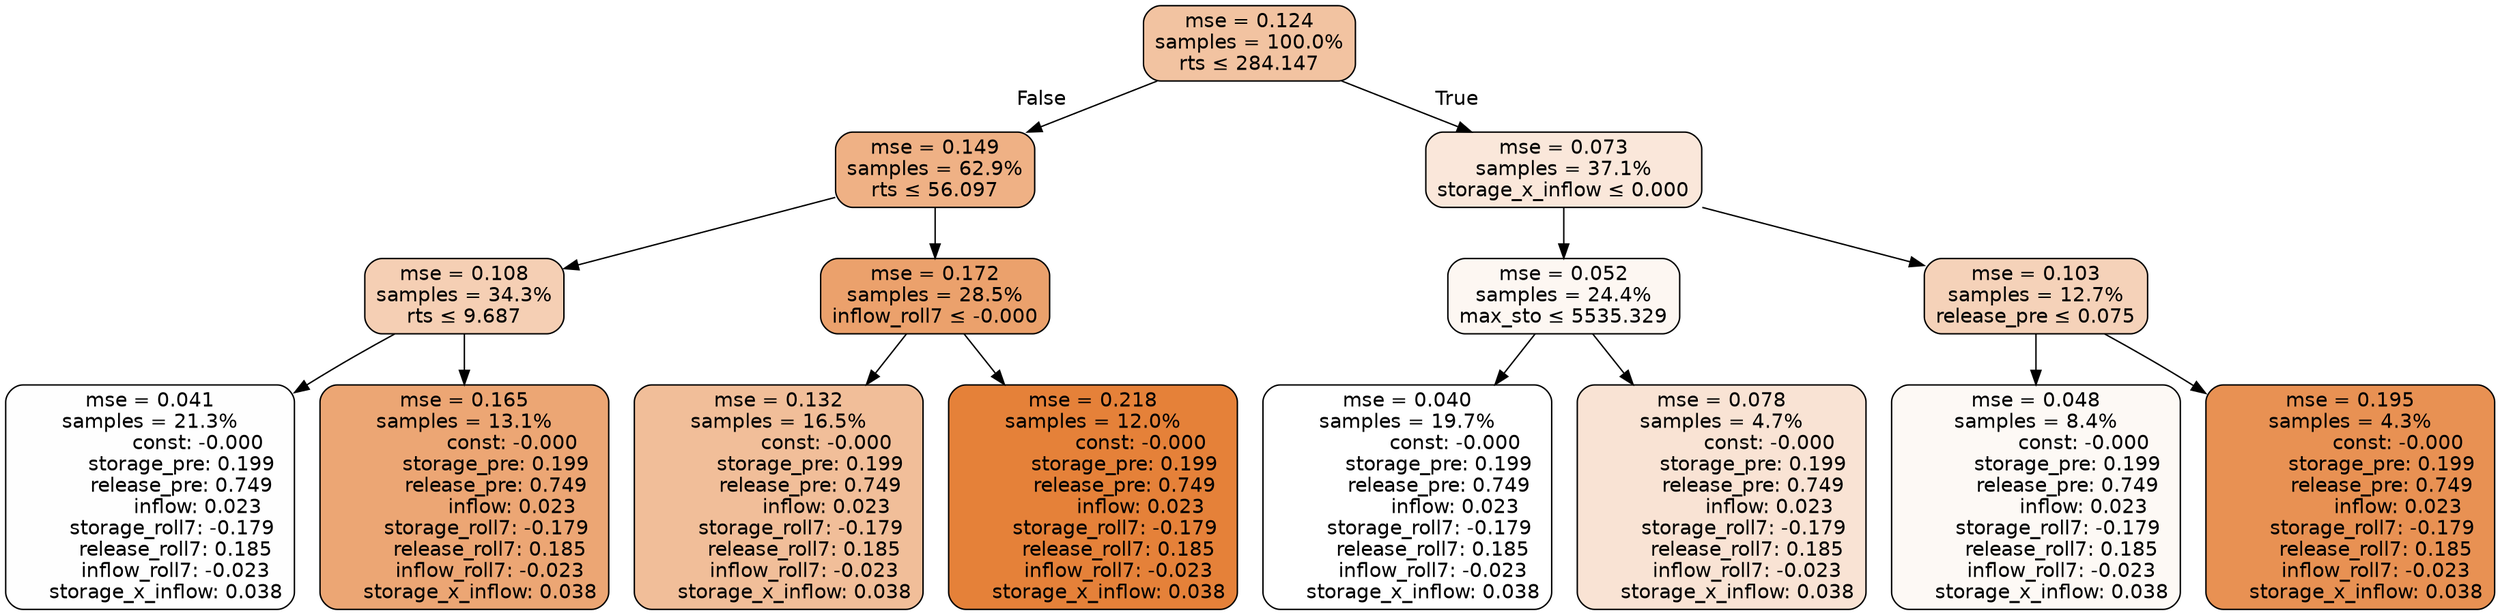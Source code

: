digraph tree {
node [shape=rectangle, style="filled, rounded", color="black", fontname=helvetica] ;
edge [fontname=helvetica] ;
	"0" [label="mse = 0.124
samples = 100.0%
rts &le; 284.147", fillcolor="#f2c3a1"]
	"1" [label="mse = 0.149
samples = 62.9%
rts &le; 56.097", fillcolor="#efb185"]
	"2" [label="mse = 0.108
samples = 34.3%
rts &le; 9.687", fillcolor="#f5cfb4"]
	"3" [label="mse = 0.041
samples = 21.3%
               const: -0.000
          storage_pre: 0.199
          release_pre: 0.749
               inflow: 0.023
       storage_roll7: -0.179
        release_roll7: 0.185
        inflow_roll7: -0.023
     storage_x_inflow: 0.038", fillcolor="#fefefe"]
	"4" [label="mse = 0.165
samples = 13.1%
               const: -0.000
          storage_pre: 0.199
          release_pre: 0.749
               inflow: 0.023
       storage_roll7: -0.179
        release_roll7: 0.185
        inflow_roll7: -0.023
     storage_x_inflow: 0.038", fillcolor="#eca674"]
	"5" [label="mse = 0.172
samples = 28.5%
inflow_roll7 &le; -0.000", fillcolor="#eba16c"]
	"6" [label="mse = 0.132
samples = 16.5%
               const: -0.000
          storage_pre: 0.199
          release_pre: 0.749
               inflow: 0.023
       storage_roll7: -0.179
        release_roll7: 0.185
        inflow_roll7: -0.023
     storage_x_inflow: 0.038", fillcolor="#f1be99"]
	"7" [label="mse = 0.218
samples = 12.0%
               const: -0.000
          storage_pre: 0.199
          release_pre: 0.749
               inflow: 0.023
       storage_roll7: -0.179
        release_roll7: 0.185
        inflow_roll7: -0.023
     storage_x_inflow: 0.038", fillcolor="#e58139"]
	"8" [label="mse = 0.073
samples = 37.1%
storage_x_inflow &le; 0.000", fillcolor="#fae7da"]
	"9" [label="mse = 0.052
samples = 24.4%
max_sto &le; 5535.329", fillcolor="#fdf7f2"]
	"10" [label="mse = 0.040
samples = 19.7%
               const: -0.000
          storage_pre: 0.199
          release_pre: 0.749
               inflow: 0.023
       storage_roll7: -0.179
        release_roll7: 0.185
        inflow_roll7: -0.023
     storage_x_inflow: 0.038", fillcolor="#ffffff"]
	"11" [label="mse = 0.078
samples = 4.7%
               const: -0.000
          storage_pre: 0.199
          release_pre: 0.749
               inflow: 0.023
       storage_roll7: -0.179
        release_roll7: 0.185
        inflow_roll7: -0.023
     storage_x_inflow: 0.038", fillcolor="#f9e3d4"]
	"12" [label="mse = 0.103
samples = 12.7%
release_pre &le; 0.075", fillcolor="#f5d2b9"]
	"13" [label="mse = 0.048
samples = 8.4%
               const: -0.000
          storage_pre: 0.199
          release_pre: 0.749
               inflow: 0.023
       storage_roll7: -0.179
        release_roll7: 0.185
        inflow_roll7: -0.023
     storage_x_inflow: 0.038", fillcolor="#fdf9f5"]
	"14" [label="mse = 0.195
samples = 4.3%
               const: -0.000
          storage_pre: 0.199
          release_pre: 0.749
               inflow: 0.023
       storage_roll7: -0.179
        release_roll7: 0.185
        inflow_roll7: -0.023
     storage_x_inflow: 0.038", fillcolor="#e89153"]

	"0" -> "1" [labeldistance=2.5, labelangle=45, headlabel="False"]
	"1" -> "2"
	"2" -> "3"
	"2" -> "4"
	"1" -> "5"
	"5" -> "6"
	"5" -> "7"
	"0" -> "8" [labeldistance=2.5, labelangle=-45, headlabel="True"]
	"8" -> "9"
	"9" -> "10"
	"9" -> "11"
	"8" -> "12"
	"12" -> "13"
	"12" -> "14"
}